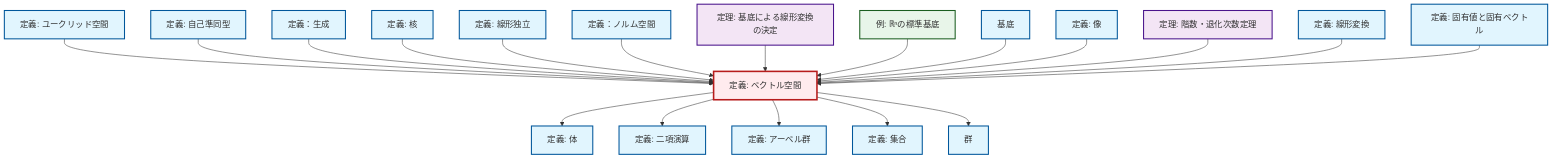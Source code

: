 graph TD
    classDef definition fill:#e1f5fe,stroke:#01579b,stroke-width:2px
    classDef theorem fill:#f3e5f5,stroke:#4a148c,stroke-width:2px
    classDef axiom fill:#fff3e0,stroke:#e65100,stroke-width:2px
    classDef example fill:#e8f5e9,stroke:#1b5e20,stroke-width:2px
    classDef current fill:#ffebee,stroke:#b71c1c,stroke-width:3px
    def-linear-transformation["定義: 線形変換"]:::definition
    def-normed-vector-space["定義：ノルム空間"]:::definition
    def-image["定義: 像"]:::definition
    def-basis["基底"]:::definition
    ex-standard-basis-rn["例: ℝⁿの標準基底"]:::example
    def-euclidean-space["定義: ユークリッド空間"]:::definition
    def-set["定義: 集合"]:::definition
    thm-linear-transformation-basis["定理: 基底による線形変換の決定"]:::theorem
    def-binary-operation["定義: 二項演算"]:::definition
    def-kernel["定義: 核"]:::definition
    def-field["定義: 体"]:::definition
    def-eigenvalue-eigenvector["定義: 固有値と固有ベクトル"]:::definition
    def-group["群"]:::definition
    thm-rank-nullity["定理: 階数・退化次数定理"]:::theorem
    def-span["定義：生成"]:::definition
    def-abelian-group["定義: アーベル群"]:::definition
    def-vector-space["定義: ベクトル空間"]:::definition
    def-linear-independence["定義: 線形独立"]:::definition
    def-endomorphism["定義: 自己準同型"]:::definition
    def-euclidean-space --> def-vector-space
    def-vector-space --> def-field
    def-vector-space --> def-binary-operation
    def-vector-space --> def-abelian-group
    def-endomorphism --> def-vector-space
    def-span --> def-vector-space
    def-kernel --> def-vector-space
    def-linear-independence --> def-vector-space
    def-normed-vector-space --> def-vector-space
    thm-linear-transformation-basis --> def-vector-space
    def-vector-space --> def-set
    ex-standard-basis-rn --> def-vector-space
    def-basis --> def-vector-space
    def-image --> def-vector-space
    def-vector-space --> def-group
    thm-rank-nullity --> def-vector-space
    def-linear-transformation --> def-vector-space
    def-eigenvalue-eigenvector --> def-vector-space
    class def-vector-space current